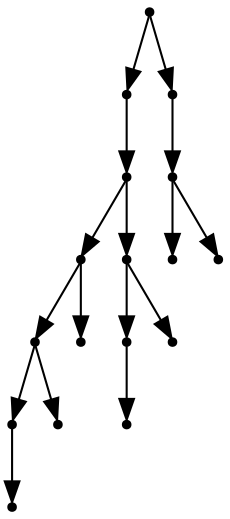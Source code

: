 digraph {
  16 [shape=point];
  11 [shape=point];
  10 [shape=point];
  5 [shape=point];
  3 [shape=point];
  1 [shape=point];
  0 [shape=point];
  2 [shape=point];
  4 [shape=point];
  9 [shape=point];
  7 [shape=point];
  6 [shape=point];
  8 [shape=point];
  15 [shape=point];
  14 [shape=point];
  12 [shape=point];
  13 [shape=point];
16 -> 11;
11 -> 10;
10 -> 5;
5 -> 3;
3 -> 1;
1 -> 0;
3 -> 2;
5 -> 4;
10 -> 9;
9 -> 7;
7 -> 6;
9 -> 8;
16 -> 15;
15 -> 14;
14 -> 12;
14 -> 13;
}
